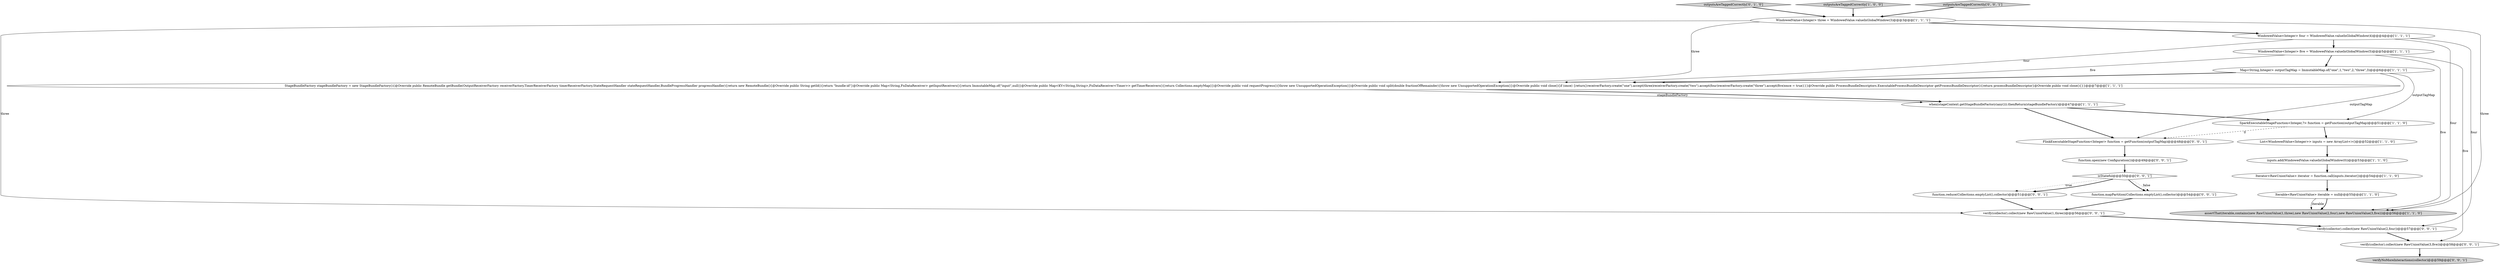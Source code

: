digraph {
4 [style = filled, label = "List<WindowedValue<Integer>> inputs = new ArrayList<>()@@@52@@@['1', '1', '0']", fillcolor = white, shape = ellipse image = "AAA0AAABBB1BBB"];
16 [style = filled, label = "verify(collector).collect(new RawUnionValue(3,five))@@@58@@@['0', '0', '1']", fillcolor = white, shape = ellipse image = "AAA0AAABBB3BBB"];
21 [style = filled, label = "function.reduce(Collections.emptyList(),collector)@@@51@@@['0', '0', '1']", fillcolor = white, shape = ellipse image = "AAA0AAABBB3BBB"];
7 [style = filled, label = "Iterable<RawUnionValue> iterable = null@@@55@@@['1', '1', '0']", fillcolor = white, shape = ellipse image = "AAA0AAABBB1BBB"];
17 [style = filled, label = "isStateful@@@50@@@['0', '0', '1']", fillcolor = white, shape = diamond image = "AAA0AAABBB3BBB"];
12 [style = filled, label = "assertThat(iterable,contains(new RawUnionValue(1,three),new RawUnionValue(2,four),new RawUnionValue(3,five)))@@@56@@@['1', '1', '0']", fillcolor = lightgray, shape = ellipse image = "AAA0AAABBB1BBB"];
11 [style = filled, label = "SparkExecutableStageFunction<Integer,?> function = getFunction(outputTagMap)@@@51@@@['1', '1', '0']", fillcolor = white, shape = ellipse image = "AAA0AAABBB1BBB"];
19 [style = filled, label = "function.open(new Configuration())@@@49@@@['0', '0', '1']", fillcolor = white, shape = ellipse image = "AAA0AAABBB3BBB"];
13 [style = filled, label = "outputsAreTaggedCorrectly['0', '1', '0']", fillcolor = lightgray, shape = diamond image = "AAA0AAABBB2BBB"];
23 [style = filled, label = "FlinkExecutableStageFunction<Integer> function = getFunction(outputTagMap)@@@48@@@['0', '0', '1']", fillcolor = white, shape = ellipse image = "AAA0AAABBB3BBB"];
10 [style = filled, label = "outputsAreTaggedCorrectly['1', '0', '0']", fillcolor = lightgray, shape = diamond image = "AAA0AAABBB1BBB"];
22 [style = filled, label = "function.mapPartition(Collections.emptyList(),collector)@@@54@@@['0', '0', '1']", fillcolor = white, shape = ellipse image = "AAA0AAABBB3BBB"];
2 [style = filled, label = "WindowedValue<Integer> five = WindowedValue.valueInGlobalWindow(5)@@@5@@@['1', '1', '1']", fillcolor = white, shape = ellipse image = "AAA0AAABBB1BBB"];
0 [style = filled, label = "Map<String,Integer> outputTagMap = ImmutableMap.of(\"one\",1,\"two\",2,\"three\",3)@@@6@@@['1', '1', '1']", fillcolor = white, shape = ellipse image = "AAA0AAABBB1BBB"];
20 [style = filled, label = "outputsAreTaggedCorrectly['0', '0', '1']", fillcolor = lightgray, shape = diamond image = "AAA0AAABBB3BBB"];
14 [style = filled, label = "verify(collector).collect(new RawUnionValue(1,three))@@@56@@@['0', '0', '1']", fillcolor = white, shape = ellipse image = "AAA0AAABBB3BBB"];
3 [style = filled, label = "inputs.add(WindowedValue.valueInGlobalWindow(0))@@@53@@@['1', '1', '0']", fillcolor = white, shape = ellipse image = "AAA0AAABBB1BBB"];
6 [style = filled, label = "WindowedValue<Integer> four = WindowedValue.valueInGlobalWindow(4)@@@4@@@['1', '1', '1']", fillcolor = white, shape = ellipse image = "AAA0AAABBB1BBB"];
15 [style = filled, label = "verify(collector).collect(new RawUnionValue(2,four))@@@57@@@['0', '0', '1']", fillcolor = white, shape = ellipse image = "AAA0AAABBB3BBB"];
1 [style = filled, label = "Iterator<RawUnionValue> iterator = function.call(inputs.iterator())@@@54@@@['1', '1', '0']", fillcolor = white, shape = ellipse image = "AAA0AAABBB1BBB"];
9 [style = filled, label = "StageBundleFactory stageBundleFactory = new StageBundleFactory(){@Override public RemoteBundle getBundle(OutputReceiverFactory receiverFactory,TimerReceiverFactory timerReceiverFactory,StateRequestHandler stateRequestHandler,BundleProgressHandler progressHandler){return new RemoteBundle(){@Override public String getId(){return \"bundle-id\"}@Override public Map<String,FnDataReceiver> getInputReceivers(){return ImmutableMap.of(\"input\",null)}@Override public Map<KV<String,String>,FnDataReceiver<Timer>> getTimerReceivers(){return Collections.emptyMap()}@Override public void requestProgress(){throw new UnsupportedOperationException()}@Override public void split(double fractionOfRemainder){throw new UnsupportedOperationException()}@Override public void close(){if (once) {return}receiverFactory.create(\"one\").accept(three)receiverFactory.create(\"two\").accept(four)receiverFactory.create(\"three\").accept(five)once = true}}}@Override public ProcessBundleDescriptors.ExecutableProcessBundleDescriptor getProcessBundleDescriptor(){return processBundleDescriptor}@Override public void close(){}}@@@7@@@['1', '1', '1']", fillcolor = white, shape = ellipse image = "AAA0AAABBB1BBB"];
18 [style = filled, label = "verifyNoMoreInteractions(collector)@@@59@@@['0', '0', '1']", fillcolor = lightgray, shape = ellipse image = "AAA0AAABBB3BBB"];
5 [style = filled, label = "when(stageContext.getStageBundleFactory(any())).thenReturn(stageBundleFactory)@@@47@@@['1', '1', '1']", fillcolor = white, shape = ellipse image = "AAA0AAABBB1BBB"];
8 [style = filled, label = "WindowedValue<Integer> three = WindowedValue.valueInGlobalWindow(3)@@@3@@@['1', '1', '1']", fillcolor = white, shape = ellipse image = "AAA0AAABBB1BBB"];
4->3 [style = bold, label=""];
0->9 [style = bold, label=""];
16->18 [style = bold, label=""];
3->1 [style = bold, label=""];
5->23 [style = bold, label=""];
6->12 [style = solid, label="four"];
7->12 [style = bold, label=""];
11->4 [style = bold, label=""];
8->14 [style = solid, label="three"];
11->23 [style = dashed, label="0"];
8->6 [style = bold, label=""];
19->17 [style = bold, label=""];
17->22 [style = bold, label=""];
15->16 [style = bold, label=""];
6->15 [style = solid, label="four"];
1->7 [style = bold, label=""];
9->5 [style = solid, label="stageBundleFactory"];
0->11 [style = solid, label="outputTagMap"];
2->16 [style = solid, label="five"];
0->23 [style = solid, label="outputTagMap"];
6->2 [style = bold, label=""];
8->9 [style = solid, label="three"];
2->12 [style = solid, label="five"];
17->22 [style = dotted, label="false"];
20->8 [style = bold, label=""];
2->0 [style = bold, label=""];
2->9 [style = solid, label="five"];
10->8 [style = bold, label=""];
6->9 [style = solid, label="four"];
23->19 [style = bold, label=""];
9->5 [style = bold, label=""];
14->15 [style = bold, label=""];
5->11 [style = bold, label=""];
13->8 [style = bold, label=""];
22->14 [style = bold, label=""];
17->21 [style = dotted, label="true"];
17->21 [style = bold, label=""];
7->12 [style = solid, label="iterable"];
21->14 [style = bold, label=""];
8->12 [style = solid, label="three"];
}
